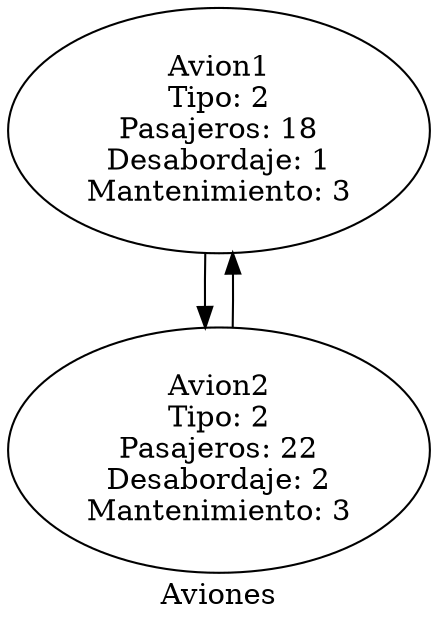 digraph listadoble{
label="Aviones";
nodo1990490935[label="Avion1
Tipo: 2
Pasajeros: 18
Desabordaje: 1
Mantenimiento: 3"];
nodo1990490935->nodo1042138406;
nodo1042138406->nodo1990490935;
nodo1042138406[label="Avion2
Tipo: 2
Pasajeros: 22
Desabordaje: 2
Mantenimiento: 3"];

}